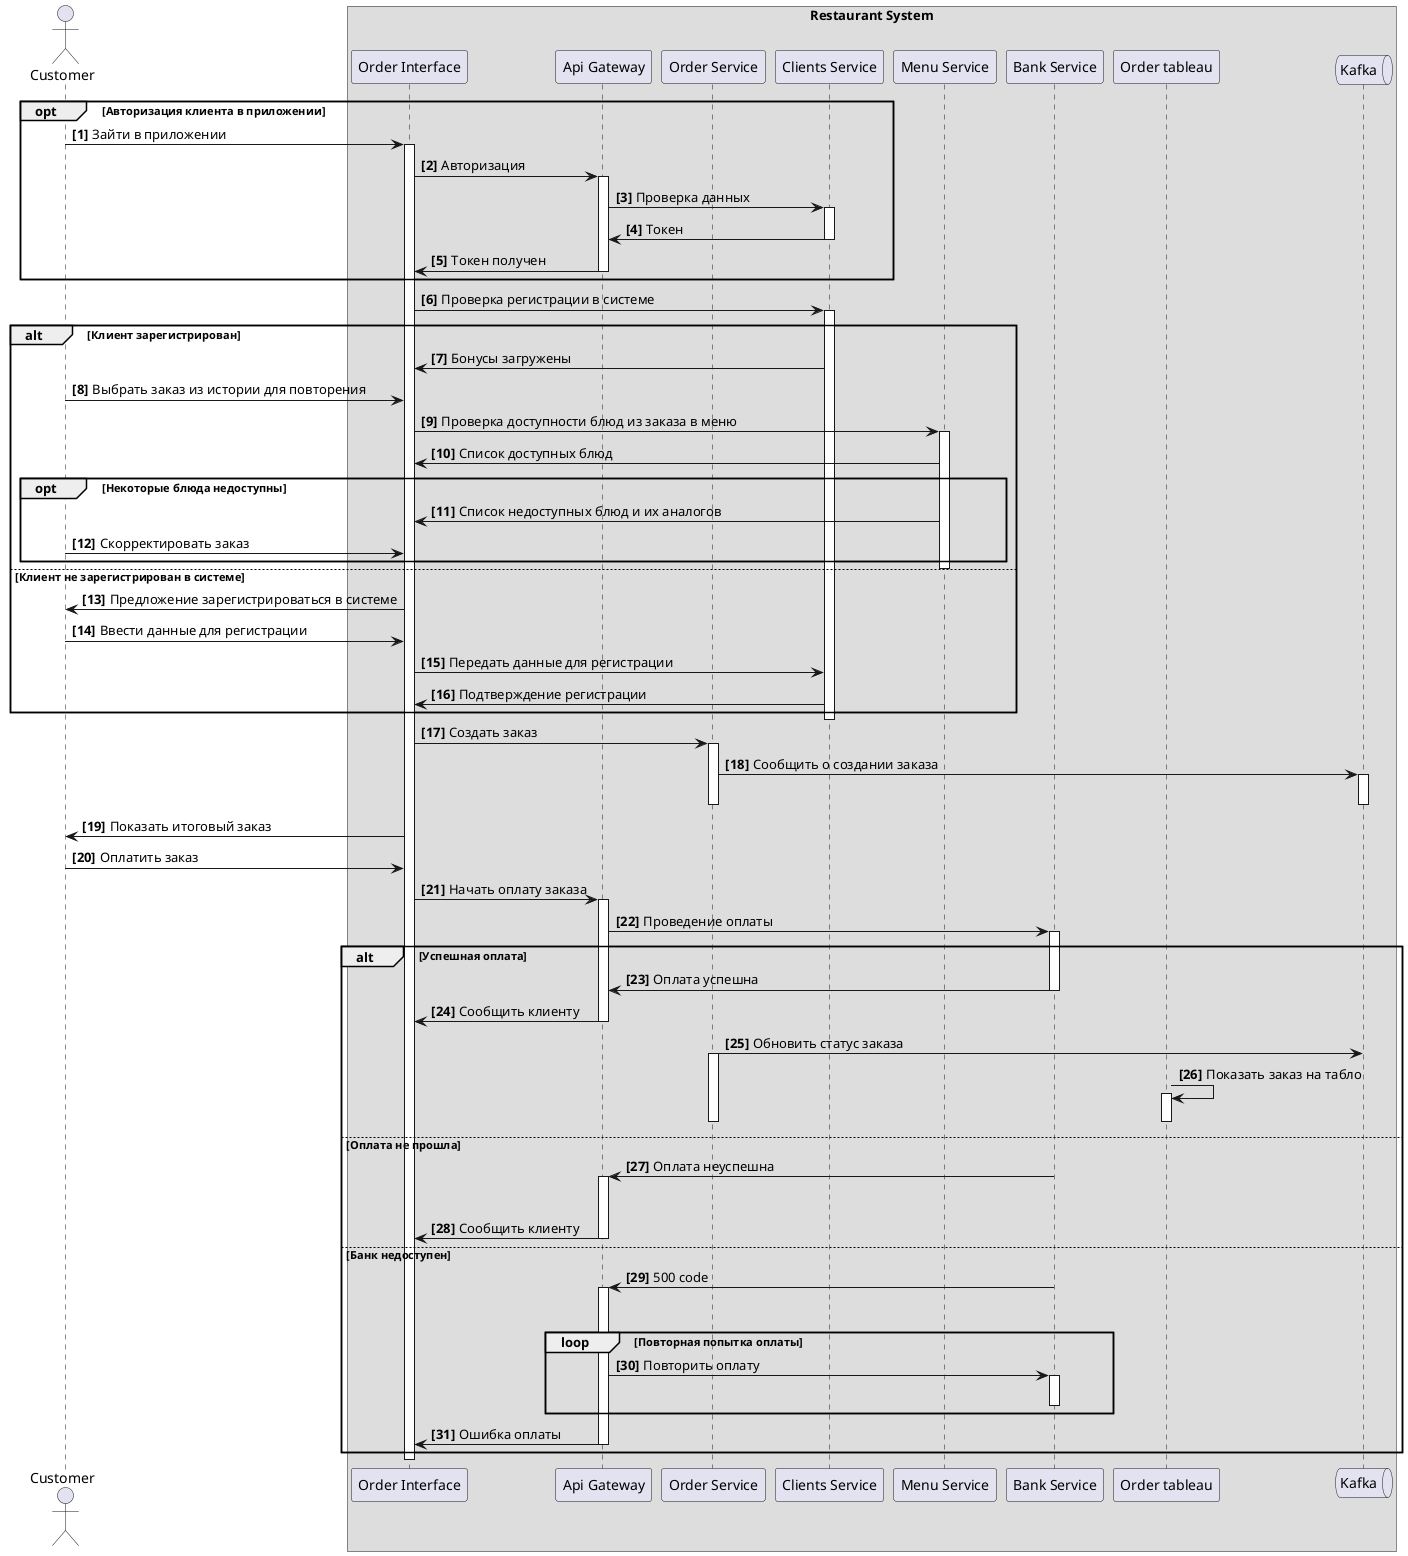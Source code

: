 @startuml
actor "Customer" as c
box "Restaurant System"
participant "Order Interface" as oi
participant "Api Gateway" as gw
participant "Order Service" as os
participant "Clients Service" as cs
participant "Menu Service" as ms
participant "Bank Service" as bs
participant "Order tableau" as ot
queue "Kafka" as kf
end box

autonumber  "<b>[0]"
opt Авторизация клиента в приложении
    c -> oi: Зайти в приложении
    activate oi
    oi -> gw : Авторизация
    activate gw
    gw -> cs : Проверка данных
    activate cs
    cs -> gw : Токен
    deactivate cs
    gw -> oi : Токен получен
    deactivate gw
end

oi -> cs : Проверка регистрации в системе
activate cs
alt Клиент зарегистрирован
    cs -> oi : Бонусы загружены
    c -> oi : Выбрать заказ из истории для повторения
    oi -> ms : Проверка доступности блюд из заказа в меню
    activate ms
    ms -> oi : Список доступных блюд
    opt Некоторые блюда недоступны
        ms -> oi : Список недоступных блюд и их аналогов
        c -> oi : Скорректировать заказ
    end
    deactivate ms
else Клиент не зарегистрирован в системе
    oi -> c : Предложение зарегистрироваться в системе
    c -> oi : Ввести данные для регистрации
    oi -> cs : Передать данные для регистрации
    cs -> oi : Подтверждение регистрации
end
deactivate cs

oi -> os : Создать заказ
activate os
os -> kf : Сообщить о создании заказа
activate kf
deactivate os
deactivate kf

oi -> c : Показать итоговый заказ
c -> oi : Оплатить заказ

oi -> gw : Начать оплату заказа
activate gw
gw -> bs : Проведение оплаты
activate bs

alt Успешная оплата
    bs -> gw : Оплата успешна
    deactivate bs
    gw -> oi : Сообщить клиенту
    deactivate gw
    os -> kf : Обновить статус заказа
    activate os
    ot -> ot : Показать заказ на табло
    activate ot
    deactivate os
    deactivate ot
    deactivate kf
else Оплата не прошла
    bs -> gw : Оплата неуспешна
    activate gw
    deactivate bs
    gw -> oi : Сообщить клиенту
    deactivate gw
else Банк недоступен
    bs -> gw : 500 code
    activate gw
    deactivate bs
    loop Повторная попытка оплаты
        gw -> bs : Повторить оплату
        activate bs
        deactivate bs
    end
    gw -> oi : Ошибка оплаты
    deactivate gw
end
deactivate oi
@enduml